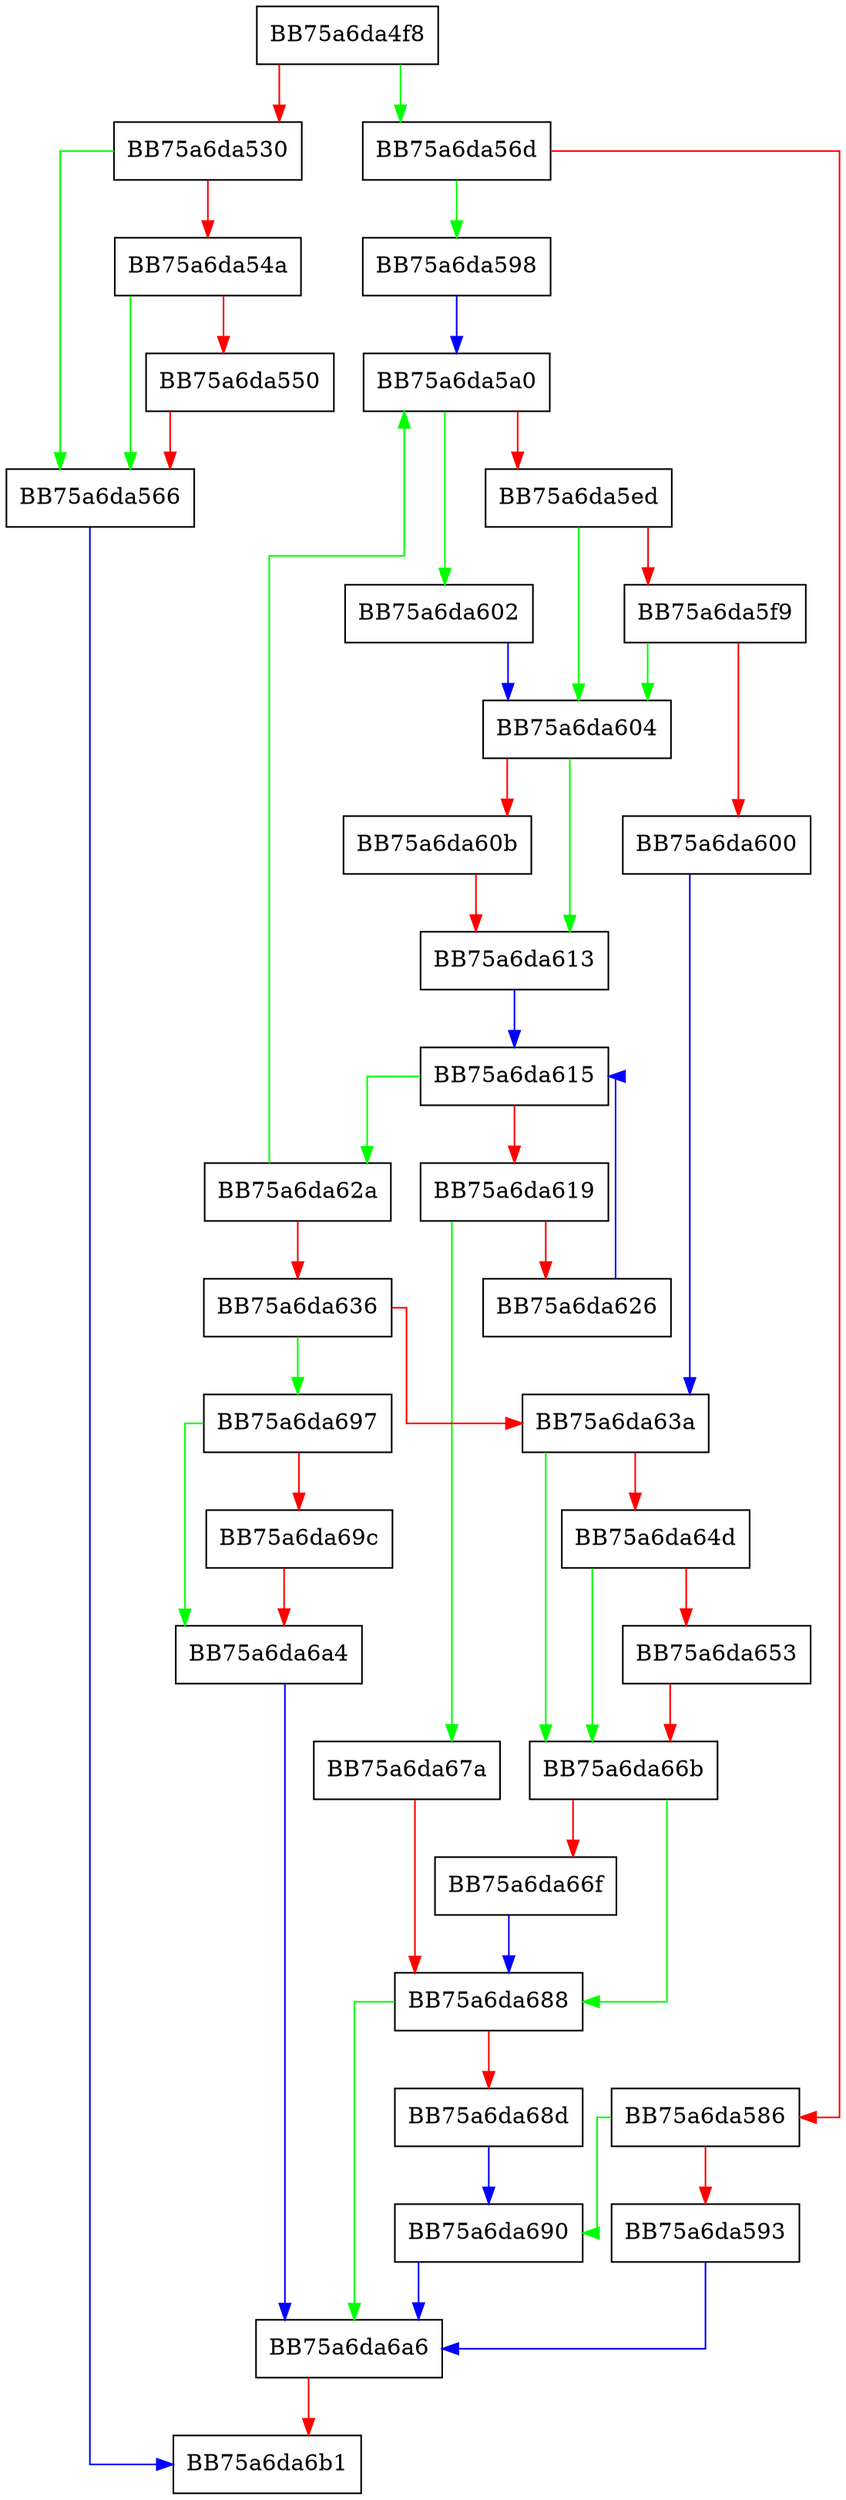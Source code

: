 digraph IdentifyLocalService {
  node [shape="box"];
  graph [splines=ortho];
  BB75a6da4f8 -> BB75a6da56d [color="green"];
  BB75a6da4f8 -> BB75a6da530 [color="red"];
  BB75a6da530 -> BB75a6da566 [color="green"];
  BB75a6da530 -> BB75a6da54a [color="red"];
  BB75a6da54a -> BB75a6da566 [color="green"];
  BB75a6da54a -> BB75a6da550 [color="red"];
  BB75a6da550 -> BB75a6da566 [color="red"];
  BB75a6da566 -> BB75a6da6b1 [color="blue"];
  BB75a6da56d -> BB75a6da598 [color="green"];
  BB75a6da56d -> BB75a6da586 [color="red"];
  BB75a6da586 -> BB75a6da690 [color="green"];
  BB75a6da586 -> BB75a6da593 [color="red"];
  BB75a6da593 -> BB75a6da6a6 [color="blue"];
  BB75a6da598 -> BB75a6da5a0 [color="blue"];
  BB75a6da5a0 -> BB75a6da602 [color="green"];
  BB75a6da5a0 -> BB75a6da5ed [color="red"];
  BB75a6da5ed -> BB75a6da604 [color="green"];
  BB75a6da5ed -> BB75a6da5f9 [color="red"];
  BB75a6da5f9 -> BB75a6da604 [color="green"];
  BB75a6da5f9 -> BB75a6da600 [color="red"];
  BB75a6da600 -> BB75a6da63a [color="blue"];
  BB75a6da602 -> BB75a6da604 [color="blue"];
  BB75a6da604 -> BB75a6da613 [color="green"];
  BB75a6da604 -> BB75a6da60b [color="red"];
  BB75a6da60b -> BB75a6da613 [color="red"];
  BB75a6da613 -> BB75a6da615 [color="blue"];
  BB75a6da615 -> BB75a6da62a [color="green"];
  BB75a6da615 -> BB75a6da619 [color="red"];
  BB75a6da619 -> BB75a6da67a [color="green"];
  BB75a6da619 -> BB75a6da626 [color="red"];
  BB75a6da626 -> BB75a6da615 [color="blue"];
  BB75a6da62a -> BB75a6da5a0 [color="green"];
  BB75a6da62a -> BB75a6da636 [color="red"];
  BB75a6da636 -> BB75a6da697 [color="green"];
  BB75a6da636 -> BB75a6da63a [color="red"];
  BB75a6da63a -> BB75a6da66b [color="green"];
  BB75a6da63a -> BB75a6da64d [color="red"];
  BB75a6da64d -> BB75a6da66b [color="green"];
  BB75a6da64d -> BB75a6da653 [color="red"];
  BB75a6da653 -> BB75a6da66b [color="red"];
  BB75a6da66b -> BB75a6da688 [color="green"];
  BB75a6da66b -> BB75a6da66f [color="red"];
  BB75a6da66f -> BB75a6da688 [color="blue"];
  BB75a6da67a -> BB75a6da688 [color="red"];
  BB75a6da688 -> BB75a6da6a6 [color="green"];
  BB75a6da688 -> BB75a6da68d [color="red"];
  BB75a6da68d -> BB75a6da690 [color="blue"];
  BB75a6da690 -> BB75a6da6a6 [color="blue"];
  BB75a6da697 -> BB75a6da6a4 [color="green"];
  BB75a6da697 -> BB75a6da69c [color="red"];
  BB75a6da69c -> BB75a6da6a4 [color="red"];
  BB75a6da6a4 -> BB75a6da6a6 [color="blue"];
  BB75a6da6a6 -> BB75a6da6b1 [color="red"];
}